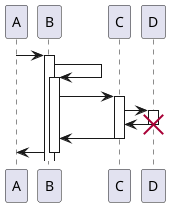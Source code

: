 @startuml
A -> B
activate B
B -> B
activate B
B -> C
activate C
C -> D
activate D
C <- D
destroy D
B <- C
deactivate C
A <- B
deactivate B
@enduml
